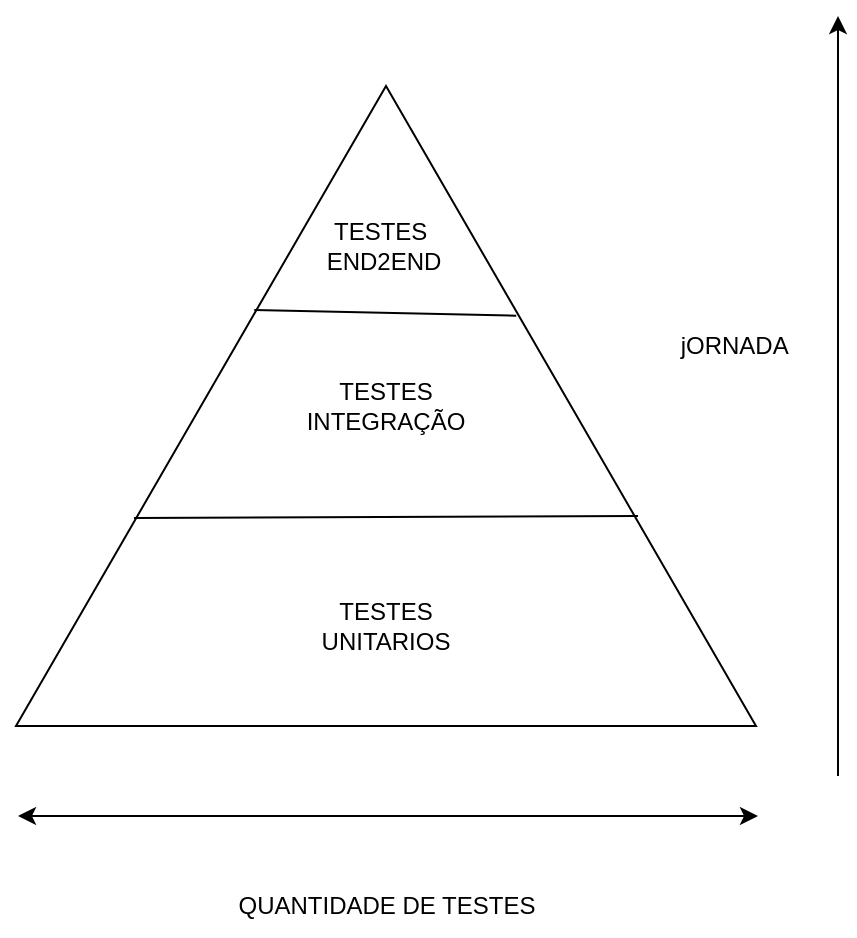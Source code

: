 <mxfile version="17.4.2" type="device" pages="6"><diagram id="VfQwePpw_7ghSgd6DkMU" name="Página-1"><mxGraphModel dx="1102" dy="857" grid="0" gridSize="10" guides="1" tooltips="1" connect="1" arrows="1" fold="1" page="1" pageScale="1" pageWidth="827" pageHeight="1169" math="0" shadow="0"><root><mxCell id="0"/><mxCell id="1" parent="0"/><mxCell id="RNkPrUv3r3qC9COlOjU9-1" value="" style="triangle;whiteSpace=wrap;html=1;rotation=-90;" vertex="1" parent="1"><mxGeometry x="254" y="180" width="320" height="370" as="geometry"/></mxCell><mxCell id="RNkPrUv3r3qC9COlOjU9-3" value="" style="endArrow=none;html=1;rounded=0;exitX=0.328;exitY=0.154;exitDx=0;exitDy=0;exitPerimeter=0;" edge="1" parent="1"><mxGeometry width="50" height="50" relative="1" as="geometry"><mxPoint x="287.98" y="421.04" as="sourcePoint"/><mxPoint x="540" y="420" as="targetPoint"/></mxGeometry></mxCell><mxCell id="RNkPrUv3r3qC9COlOjU9-4" value="" style="endArrow=none;html=1;rounded=0;entryX=0.641;entryY=0.676;entryDx=0;entryDy=0;entryPerimeter=0;exitX=0.65;exitY=0.322;exitDx=0;exitDy=0;exitPerimeter=0;" edge="1" parent="1" source="RNkPrUv3r3qC9COlOjU9-1" target="RNkPrUv3r3qC9COlOjU9-1"><mxGeometry width="50" height="50" relative="1" as="geometry"><mxPoint x="390" y="460" as="sourcePoint"/><mxPoint x="440" y="410" as="targetPoint"/></mxGeometry></mxCell><mxCell id="RNkPrUv3r3qC9COlOjU9-5" value="TESTES UNITARIOS" style="text;html=1;strokeColor=none;fillColor=none;align=center;verticalAlign=middle;whiteSpace=wrap;rounded=0;" vertex="1" parent="1"><mxGeometry x="384" y="460" width="60" height="30" as="geometry"/></mxCell><mxCell id="RNkPrUv3r3qC9COlOjU9-6" value="TESTES INTEGRAÇÃO" style="text;html=1;strokeColor=none;fillColor=none;align=center;verticalAlign=middle;whiteSpace=wrap;rounded=0;" vertex="1" parent="1"><mxGeometry x="384" y="350" width="60" height="30" as="geometry"/></mxCell><mxCell id="RNkPrUv3r3qC9COlOjU9-7" value="TESTES&amp;nbsp;&lt;br&gt;END2END" style="text;html=1;strokeColor=none;fillColor=none;align=center;verticalAlign=middle;whiteSpace=wrap;rounded=0;" vertex="1" parent="1"><mxGeometry x="383" y="270" width="60" height="30" as="geometry"/></mxCell><mxCell id="RNkPrUv3r3qC9COlOjU9-8" value="" style="endArrow=classic;startArrow=classic;html=1;rounded=0;" edge="1" parent="1"><mxGeometry width="50" height="50" relative="1" as="geometry"><mxPoint x="230" y="570" as="sourcePoint"/><mxPoint x="600" y="570" as="targetPoint"/></mxGeometry></mxCell><mxCell id="RNkPrUv3r3qC9COlOjU9-10" value="" style="endArrow=classic;html=1;rounded=0;" edge="1" parent="1"><mxGeometry width="50" height="50" relative="1" as="geometry"><mxPoint x="640" y="550" as="sourcePoint"/><mxPoint x="640" y="170" as="targetPoint"/></mxGeometry></mxCell><mxCell id="RNkPrUv3r3qC9COlOjU9-11" value="QUANTIDADE DE TESTES" style="text;html=1;strokeColor=none;fillColor=none;align=center;verticalAlign=middle;whiteSpace=wrap;rounded=0;" vertex="1" parent="1"><mxGeometry x="320.5" y="600" width="187" height="30" as="geometry"/></mxCell><mxCell id="RNkPrUv3r3qC9COlOjU9-12" value="jORNADA&amp;nbsp;" style="text;html=1;strokeColor=none;fillColor=none;align=center;verticalAlign=middle;whiteSpace=wrap;rounded=0;" vertex="1" parent="1"><mxGeometry x="560" y="320" width="60" height="30" as="geometry"/></mxCell></root></mxGraphModel></diagram><diagram id="HrFuPReTSZap4jav-W-W" name="Página-2"><mxGraphModel dx="1102" dy="857" grid="0" gridSize="10" guides="1" tooltips="1" connect="1" arrows="1" fold="1" page="1" pageScale="1" pageWidth="827" pageHeight="1169" math="0" shadow="0"><root><mxCell id="0"/><mxCell id="1" parent="0"/><mxCell id="YovOzY4rlurj6AiaZP5L-12" value="" style="endArrow=classic;html=1;rounded=1;shape=flexArrow;endWidth=30;endSize=5.93;" edge="1" parent="1"><mxGeometry width="50" height="50" relative="1" as="geometry"><mxPoint x="187" y="531" as="sourcePoint"/><mxPoint x="694" y="526" as="targetPoint"/></mxGeometry></mxCell><mxCell id="YovOzY4rlurj6AiaZP5L-6" value="" style="shape=flexArrow;endArrow=classic;html=1;rounded=0;exitX=0.383;exitY=0.288;exitDx=0;exitDy=0;exitPerimeter=0;entryX=1;entryY=1;entryDx=0;entryDy=0;" edge="1" parent="1" source="YovOzY4rlurj6AiaZP5L-4" target="YovOzY4rlurj6AiaZP5L-2"><mxGeometry width="50" height="50" relative="1" as="geometry"><mxPoint x="387" y="463" as="sourcePoint"/><mxPoint x="437" y="413" as="targetPoint"/></mxGeometry></mxCell><mxCell id="YovOzY4rlurj6AiaZP5L-5" value="" style="shape=flexArrow;endArrow=classic;html=1;rounded=0;entryX=0;entryY=1;entryDx=0;entryDy=0;" edge="1" parent="1" target="YovOzY4rlurj6AiaZP5L-2"><mxGeometry width="50" height="50" relative="1" as="geometry"><mxPoint x="218.948" y="409.261" as="sourcePoint"/><mxPoint x="379.365" y="196.996" as="targetPoint"/></mxGeometry></mxCell><mxCell id="YovOzY4rlurj6AiaZP5L-2" value="RESISTÊNCIA A REFATORAÇÃO" style="ellipse;whiteSpace=wrap;html=1;" vertex="1" parent="1"><mxGeometry x="354" y="119" width="120" height="80" as="geometry"/></mxCell><mxCell id="YovOzY4rlurj6AiaZP5L-3" value="FEEDBACK RAPIDO" style="ellipse;whiteSpace=wrap;html=1;" vertex="1" parent="1"><mxGeometry x="132" y="402" width="120" height="80" as="geometry"/></mxCell><mxCell id="YovOzY4rlurj6AiaZP5L-4" value="PROTEÇÃO CONTRA REGRESSÕES" style="ellipse;whiteSpace=wrap;html=1;" vertex="1" parent="1"><mxGeometry x="623" y="402" width="120" height="80" as="geometry"/></mxCell><mxCell id="YovOzY4rlurj6AiaZP5L-9" value="TESTES INTEGRAÇÃO" style="ellipse;whiteSpace=wrap;html=1;aspect=fixed;" vertex="1" parent="1"><mxGeometry x="388.5" y="489" width="89" height="89" as="geometry"/></mxCell><mxCell id="YovOzY4rlurj6AiaZP5L-11" value="TESTE END2END" style="ellipse;whiteSpace=wrap;html=1;aspect=fixed;" vertex="1" parent="1"><mxGeometry x="550" y="485" width="89" height="89" as="geometry"/></mxCell><mxCell id="YovOzY4rlurj6AiaZP5L-8" value="TESTES UNITARIOS" style="ellipse;whiteSpace=wrap;html=1;aspect=fixed;" vertex="1" parent="1"><mxGeometry x="229" y="487" width="89" height="89" as="geometry"/></mxCell><mxCell id="YovOzY4rlurj6AiaZP5L-14" value="" style="endArrow=none;dashed=1;html=1;rounded=0;exitX=1;exitY=0.5;exitDx=0;exitDy=0;entryX=0;entryY=0.5;entryDx=0;entryDy=0;" edge="1" parent="1" source="YovOzY4rlurj6AiaZP5L-3" target="YovOzY4rlurj6AiaZP5L-4"><mxGeometry width="50" height="50" relative="1" as="geometry"><mxPoint x="387" y="442" as="sourcePoint"/><mxPoint x="437" y="392" as="targetPoint"/></mxGeometry></mxCell><mxCell id="YovOzY4rlurj6AiaZP5L-15" value="Maximizado" style="text;html=1;strokeColor=none;fillColor=none;align=center;verticalAlign=middle;whiteSpace=wrap;rounded=0;" vertex="1" parent="1"><mxGeometry x="490" y="153" width="60" height="30" as="geometry"/></mxCell><mxCell id="YovOzY4rlurj6AiaZP5L-16" value="Relação Exclusiva" style="text;html=1;strokeColor=none;fillColor=none;align=center;verticalAlign=middle;whiteSpace=wrap;rounded=0;" vertex="1" parent="1"><mxGeometry x="378" y="402" width="110" height="30" as="geometry"/></mxCell><mxCell id="YovOzY4rlurj6AiaZP5L-17" value="Jornada" style="text;html=1;strokeColor=none;fillColor=none;align=center;verticalAlign=middle;whiteSpace=wrap;rounded=0;fontSize=19;fontStyle=1" vertex="1" parent="1"><mxGeometry x="403" y="606" width="60" height="30" as="geometry"/></mxCell></root></mxGraphModel></diagram><diagram id="hDwhMIrhBEkgnWjrU_RE" name="Página-3"><mxGraphModel dx="1102" dy="2026" grid="0" gridSize="10" guides="1" tooltips="1" connect="1" arrows="1" fold="1" page="1" pageScale="1" pageWidth="827" pageHeight="1169" math="0" shadow="0"><root><mxCell id="0"/><mxCell id="1" parent="0"/><mxCell id="0V47BbPlSnkz_DZZ-0Yi-14" value="" style="whiteSpace=wrap;html=1;aspect=fixed;fontSize=15;fillColor=default;gradientColor=none;" vertex="1" parent="1"><mxGeometry x="1" y="-31" width="833" height="833" as="geometry"/></mxCell><mxCell id="0V47BbPlSnkz_DZZ-0Yi-1" value="" style="rounded=1;whiteSpace=wrap;html=1;fontSize=19;arcSize=50;" vertex="1" parent="1"><mxGeometry x="221" y="91" width="386" height="245" as="geometry"/></mxCell><mxCell id="0V47BbPlSnkz_DZZ-0Yi-2" value="API PUBLICA&lt;br&gt;&lt;font style=&quot;font-size: 15px&quot;&gt;(comportamento observavel)&lt;/font&gt;" style="ellipse;whiteSpace=wrap;html=1;fontSize=19;fillColor=none;" vertex="1" parent="1"><mxGeometry x="235" y="124" width="128" height="133" as="geometry"/></mxCell><mxCell id="0V47BbPlSnkz_DZZ-0Yi-5" value="" style="shape=flexArrow;endArrow=classic;startArrow=classic;html=1;rounded=1;fontSize=19;exitX=1;exitY=0.5;exitDx=0;exitDy=0;" edge="1" parent="1" source="0V47BbPlSnkz_DZZ-0Yi-2" target="0V47BbPlSnkz_DZZ-0Yi-6"><mxGeometry width="100" height="100" relative="1" as="geometry"><mxPoint x="406" y="253" as="sourcePoint"/><mxPoint x="506" y="153" as="targetPoint"/></mxGeometry></mxCell><mxCell id="0V47BbPlSnkz_DZZ-0Yi-6" value="API PRIVADO&lt;br&gt;&lt;font style=&quot;font-size: 15px&quot;&gt;(detalhe de implementação)&lt;/font&gt;" style="ellipse;whiteSpace=wrap;html=1;aspect=fixed;fontSize=19;fillColor=none;" vertex="1" parent="1"><mxGeometry x="430" y="139.5" width="148" height="148" as="geometry"/></mxCell><mxCell id="0V47BbPlSnkz_DZZ-0Yi-7" value="" style="rounded=1;whiteSpace=wrap;html=1;fontSize=19;arcSize=50;" vertex="1" parent="1"><mxGeometry x="239" y="473" width="366" height="235" as="geometry"/></mxCell><mxCell id="0V47BbPlSnkz_DZZ-0Yi-8" value="&lt;p style=&quot;line-height: 0.9 ; font-size: 4px&quot;&gt;&lt;font style=&quot;font-size: 4px&quot;&gt;&lt;br&gt;&lt;/font&gt;&lt;/p&gt;&lt;p style=&quot;line-height: 0.9&quot;&gt;&lt;font style=&quot;font-size: 16px&quot;&gt;API PUBLICA&lt;/font&gt;&lt;br&gt;&lt;/p&gt;" style="ellipse;whiteSpace=wrap;html=1;fontSize=19;fillColor=none;horizontal=1;verticalAlign=top;dashed=1;" vertex="1" parent="1"><mxGeometry x="251" y="479" width="196" height="212" as="geometry"/></mxCell><mxCell id="0V47BbPlSnkz_DZZ-0Yi-10" value="API PRIVADO&lt;br&gt;&lt;font style=&quot;font-size: 15px&quot;&gt;(detalhe de implementação)&lt;/font&gt;" style="ellipse;whiteSpace=wrap;html=1;aspect=fixed;fontSize=19;gradientColor=#ffffff;fillColor=none;" vertex="1" parent="1"><mxGeometry x="408.5" y="509" width="169.5" height="169.5" as="geometry"/></mxCell><mxCell id="0V47BbPlSnkz_DZZ-0Yi-11" value="SISTEMA &lt;br&gt;BEM-PROJETADO" style="text;html=1;strokeColor=none;fillColor=none;align=center;verticalAlign=middle;whiteSpace=wrap;rounded=0;fontSize=15;" vertex="1" parent="1"><mxGeometry x="343.5" y="24" width="134.5" height="30" as="geometry"/></mxCell><mxCell id="0V47BbPlSnkz_DZZ-0Yi-12" value="SISTEMA &lt;br&gt;MAL-PROJETADO" style="text;html=1;strokeColor=none;fillColor=none;align=center;verticalAlign=middle;whiteSpace=wrap;rounded=0;fontSize=15;" vertex="1" parent="1"><mxGeometry x="340" y="419" width="141" height="30" as="geometry"/></mxCell><mxCell id="0V47BbPlSnkz_DZZ-0Yi-13" value="Comportamento observavel" style="ellipse;whiteSpace=wrap;html=1;aspect=fixed;fontSize=15;fillColor=none;gradientColor=#ffffff;" vertex="1" parent="1"><mxGeometry x="278" y="542" width="120" height="120" as="geometry"/></mxCell></root></mxGraphModel></diagram><diagram id="BPGEfZASjKByYbVFPTGA" name="Página-4"><mxGraphModel dx="1102" dy="857" grid="0" gridSize="10" guides="1" tooltips="1" connect="1" arrows="1" fold="1" page="1" pageScale="1" pageWidth="827" pageHeight="1169" math="0" shadow="0"><root><mxCell id="0"/><mxCell id="1" parent="0"/><mxCell id="lX49-uZjr0vGmhNfgznB-3" value="" style="group" vertex="1" connectable="0" parent="1"><mxGeometry x="305" y="298" width="217.01" height="211.5" as="geometry"/></mxCell><mxCell id="lX49-uZjr0vGmhNfgznB-1" value="" style="shape=hexagon;perimeter=hexagonPerimeter2;whiteSpace=wrap;html=1;fixedSize=1;fontSize=15;fillColor=default;gradientColor=none;size=55;" vertex="1" parent="lX49-uZjr0vGmhNfgznB-3"><mxGeometry width="217.01" height="211.5" as="geometry"/></mxCell><mxCell id="lX49-uZjr0vGmhNfgznB-2" value="Logica de Negocio&lt;br&gt;(Dominio)" style="ellipse;whiteSpace=wrap;html=1;aspect=fixed;fontSize=15;fillColor=default;gradientColor=none;" vertex="1" parent="lX49-uZjr0vGmhNfgznB-3"><mxGeometry x="55" y="45" width="106.31" height="106.31" as="geometry"/></mxCell><mxCell id="lX49-uZjr0vGmhNfgznB-4" value="BANCO DE DADOS" style="shape=hexagon;perimeter=hexagonPerimeter2;whiteSpace=wrap;html=1;fixedSize=1;fontSize=15;fillColor=default;gradientColor=none;size=49;" vertex="1" parent="1"><mxGeometry x="67" y="56" width="180" height="163" as="geometry"/></mxCell><mxCell id="lX49-uZjr0vGmhNfgznB-5" value="" style="endArrow=classic;startArrow=classic;html=1;rounded=1;fontSize=15;shape=flexArrow;" edge="1" parent="1" source="lX49-uZjr0vGmhNfgznB-1" target="lX49-uZjr0vGmhNfgznB-4"><mxGeometry width="50" height="50" relative="1" as="geometry"><mxPoint x="387" y="454" as="sourcePoint"/><mxPoint x="437" y="404" as="targetPoint"/></mxGeometry></mxCell><mxCell id="lX49-uZjr0vGmhNfgznB-6" value="SERVIÇO DE TERCEIROS II" style="shape=hexagon;perimeter=hexagonPerimeter2;whiteSpace=wrap;html=1;fixedSize=1;fontSize=15;fillColor=default;gradientColor=none;size=49;" vertex="1" parent="1"><mxGeometry x="72" y="558" width="180" height="163" as="geometry"/></mxCell><mxCell id="lX49-uZjr0vGmhNfgznB-7" value="API de Terceiros" style="shape=hexagon;perimeter=hexagonPerimeter2;whiteSpace=wrap;html=1;fixedSize=1;fontSize=15;fillColor=default;gradientColor=none;size=49;" vertex="1" parent="1"><mxGeometry x="604" y="56" width="180" height="163" as="geometry"/></mxCell><mxCell id="lX49-uZjr0vGmhNfgznB-8" value="SERVIÇO DE TERCEIROS I" style="shape=hexagon;perimeter=hexagonPerimeter2;whiteSpace=wrap;html=1;fixedSize=1;fontSize=15;fillColor=default;gradientColor=none;size=49;" vertex="1" parent="1"><mxGeometry x="604" y="558" width="180" height="163" as="geometry"/></mxCell><mxCell id="lX49-uZjr0vGmhNfgznB-9" value="" style="shape=flexArrow;endArrow=classic;startArrow=classic;html=1;rounded=1;fontSize=15;" edge="1" parent="1" source="lX49-uZjr0vGmhNfgznB-8" target="lX49-uZjr0vGmhNfgznB-1"><mxGeometry width="100" height="100" relative="1" as="geometry"><mxPoint x="362" y="470" as="sourcePoint"/><mxPoint x="462" y="370" as="targetPoint"/></mxGeometry></mxCell><mxCell id="lX49-uZjr0vGmhNfgznB-10" value="" style="shape=flexArrow;endArrow=classic;startArrow=classic;html=1;rounded=1;fontSize=15;entryX=0;entryY=0.75;entryDx=0;entryDy=0;" edge="1" parent="1" source="lX49-uZjr0vGmhNfgznB-1" target="lX49-uZjr0vGmhNfgznB-7"><mxGeometry width="100" height="100" relative="1" as="geometry"><mxPoint x="482" y="349" as="sourcePoint"/><mxPoint x="462" y="370" as="targetPoint"/></mxGeometry></mxCell><mxCell id="lX49-uZjr0vGmhNfgznB-11" value="" style="shape=flexArrow;endArrow=classic;startArrow=classic;html=1;rounded=1;fontSize=15;entryX=0;entryY=0.75;entryDx=0;entryDy=0;" edge="1" parent="1" source="lX49-uZjr0vGmhNfgznB-6" target="lX49-uZjr0vGmhNfgznB-1"><mxGeometry width="100" height="100" relative="1" as="geometry"><mxPoint x="362" y="470" as="sourcePoint"/><mxPoint x="462" y="370" as="targetPoint"/></mxGeometry></mxCell><mxCell id="lX49-uZjr0vGmhNfgznB-14" value="" style="endArrow=none;html=1;rounded=1;fontSize=15;" edge="1" parent="1"><mxGeometry width="50" height="50" relative="1" as="geometry"><mxPoint x="410" y="605" as="sourcePoint"/><mxPoint x="409.893" y="476.5" as="targetPoint"/></mxGeometry></mxCell><mxCell id="lX49-uZjr0vGmhNfgznB-15" value="Serviço de Aplicativos" style="text;html=1;strokeColor=none;fillColor=none;align=center;verticalAlign=middle;whiteSpace=wrap;rounded=0;fontSize=15;" vertex="1" parent="1"><mxGeometry x="355.51" y="617" width="116" height="65" as="geometry"/></mxCell></root></mxGraphModel></diagram><diagram id="6W-PzgcFqGLbSf6mJ-nf" name="Página-5"><mxGraphModel dx="1102" dy="857" grid="0" gridSize="10" guides="1" tooltips="1" connect="1" arrows="1" fold="1" page="1" pageScale="1" pageWidth="827" pageHeight="1169" math="0" shadow="0"><root><mxCell id="0"/><mxCell id="1" parent="0"/><mxCell id="qzzBprw71jx12U6r1Aii-1" value="SERVIÇO &lt;br&gt;EXTERNO&lt;br&gt;&lt;br&gt;" style="shape=hexagon;perimeter=hexagonPerimeter2;whiteSpace=wrap;html=1;fixedSize=1;fontSize=15;fillColor=default;gradientColor=none;size=37;" vertex="1" parent="1"><mxGeometry x="72" y="49" width="169" height="155" as="geometry"/></mxCell><mxCell id="qzzBprw71jx12U6r1Aii-2" value="" style="shape=hexagon;perimeter=hexagonPerimeter2;whiteSpace=wrap;html=1;fixedSize=1;fontSize=15;fillColor=default;gradientColor=none;size=135;" vertex="1" parent="1"><mxGeometry x="206.75" y="238" width="454" height="398" as="geometry"/></mxCell><mxCell id="qzzBprw71jx12U6r1Aii-3" value="" style="ellipse;whiteSpace=wrap;html=1;aspect=fixed;fontSize=15;fillColor=default;gradientColor=none;" vertex="1" parent="1"><mxGeometry x="291" y="307.5" width="285.5" height="285.5" as="geometry"/></mxCell><mxCell id="qzzBprw71jx12U6r1Aii-5" value="CARRINHO" style="ellipse;whiteSpace=wrap;html=1;fontSize=15;fillColor=default;gradientColor=none;" vertex="1" parent="1"><mxGeometry x="346" y="334" width="89" height="94" as="geometry"/></mxCell><mxCell id="qzzBprw71jx12U6r1Aii-7" value="PRODUTO" style="ellipse;whiteSpace=wrap;html=1;fontSize=15;fillColor=default;gradientColor=none;" vertex="1" parent="1"><mxGeometry x="440" y="461" width="89" height="94" as="geometry"/></mxCell><mxCell id="qzzBprw71jx12U6r1Aii-8" value="" style="endArrow=classic;html=1;rounded=1;fontSize=15;entryX=0;entryY=0.5;entryDx=0;entryDy=0;exitX=0.5;exitY=1;exitDx=0;exitDy=0;" edge="1" parent="1" source="qzzBprw71jx12U6r1Aii-5" target="qzzBprw71jx12U6r1Aii-7"><mxGeometry width="50" height="50" relative="1" as="geometry"><mxPoint x="387" y="409" as="sourcePoint"/><mxPoint x="437" y="359" as="targetPoint"/></mxGeometry></mxCell><mxCell id="qzzBprw71jx12U6r1Aii-9" value="API DE TERCEIROS" style="shape=hexagon;perimeter=hexagonPerimeter2;whiteSpace=wrap;html=1;fixedSize=1;fontSize=15;fillColor=default;gradientColor=none;size=37;" vertex="1" parent="1"><mxGeometry x="30" y="600" width="169" height="155" as="geometry"/></mxCell><mxCell id="qzzBprw71jx12U6r1Aii-11" value="Reservar produto (metodo - itra-sistema)" style="text;html=1;strokeColor=none;fillColor=none;align=center;verticalAlign=middle;whiteSpace=wrap;rounded=0;fontSize=15;" vertex="1" parent="1"><mxGeometry x="28" y="368" width="103.5" height="86" as="geometry"/></mxCell><mxCell id="qzzBprw71jx12U6r1Aii-12" value="Retorna sucesso" style="text;html=1;strokeColor=none;fillColor=none;align=center;verticalAlign=middle;whiteSpace=wrap;rounded=0;fontSize=15;" vertex="1" parent="1"><mxGeometry x="646" y="314" width="79" height="46" as="geometry"/></mxCell><mxCell id="qzzBprw71jx12U6r1Aii-13" value="" style="endArrow=classic;html=1;rounded=1;fontSize=15;exitX=0.625;exitY=1;exitDx=0;exitDy=0;" edge="1" parent="1" source="qzzBprw71jx12U6r1Aii-1" target="qzzBprw71jx12U6r1Aii-2"><mxGeometry width="50" height="50" relative="1" as="geometry"><mxPoint x="387" y="409" as="sourcePoint"/><mxPoint x="437" y="359" as="targetPoint"/></mxGeometry></mxCell><mxCell id="qzzBprw71jx12U6r1Aii-14" value="Clicar em Finalizat compra" style="text;html=1;strokeColor=none;fillColor=none;align=center;verticalAlign=middle;whiteSpace=wrap;rounded=0;fontSize=15;" vertex="1" parent="1"><mxGeometry x="28" y="243" width="99" height="69" as="geometry"/></mxCell><mxCell id="qzzBprw71jx12U6r1Aii-16" value="envia solicitação&lt;br&gt;de reserva&lt;br&gt;(inter-ssistema)" style="text;html=1;strokeColor=none;fillColor=none;align=center;verticalAlign=middle;whiteSpace=wrap;rounded=0;fontSize=15;" vertex="1" parent="1"><mxGeometry x="295" y="702" width="119" height="67" as="geometry"/></mxCell><mxCell id="qzzBprw71jx12U6r1Aii-18" value="Confirma reserrva" style="text;html=1;strokeColor=none;fillColor=none;align=center;verticalAlign=middle;whiteSpace=wrap;rounded=0;fontSize=15;" vertex="1" parent="1"><mxGeometry x="47.5" y="500" width="60" height="30" as="geometry"/></mxCell><mxCell id="qzzBprw71jx12U6r1Aii-19" value="Retorna sucesso&lt;br&gt;(inter-sistema)" style="text;html=1;strokeColor=none;fillColor=none;align=center;verticalAlign=middle;whiteSpace=wrap;rounded=0;fontSize=15;" vertex="1" parent="1"><mxGeometry x="419" y="110" width="119" height="46" as="geometry"/></mxCell><mxCell id="qzzBprw71jx12U6r1Aii-20" value="" style="endArrow=classic;html=1;rounded=1;fontSize=15;entryX=1;entryY=0.5;entryDx=0;entryDy=0;exitX=0.245;exitY=0.917;exitDx=0;exitDy=0;exitPerimeter=0;" edge="1" parent="1" source="qzzBprw71jx12U6r1Aii-2" target="qzzBprw71jx12U6r1Aii-9"><mxGeometry width="50" height="50" relative="1" as="geometry"><mxPoint x="387" y="392" as="sourcePoint"/><mxPoint x="437" y="342" as="targetPoint"/></mxGeometry></mxCell><mxCell id="qzzBprw71jx12U6r1Aii-22" value="" style="endArrow=classic;html=1;rounded=1;fontSize=15;exitX=0.769;exitY=-0.019;exitDx=0;exitDy=0;exitPerimeter=0;" edge="1" parent="1" source="qzzBprw71jx12U6r1Aii-9" target="qzzBprw71jx12U6r1Aii-2"><mxGeometry width="50" height="50" relative="1" as="geometry"><mxPoint x="387" y="392" as="sourcePoint"/><mxPoint x="183" y="485" as="targetPoint"/></mxGeometry></mxCell><mxCell id="qzzBprw71jx12U6r1Aii-24" value="" style="endArrow=none;dashed=1;html=1;dashPattern=1 3;strokeWidth=2;rounded=1;fontSize=15;exitX=1;exitY=0.5;exitDx=0;exitDy=0;" edge="1" parent="1" source="qzzBprw71jx12U6r1Aii-18"><mxGeometry width="50" height="50" relative="1" as="geometry"><mxPoint x="387" y="392" as="sourcePoint"/><mxPoint x="209" y="570" as="targetPoint"/></mxGeometry></mxCell><mxCell id="qzzBprw71jx12U6r1Aii-25" value="" style="endArrow=none;dashed=1;html=1;dashPattern=1 3;strokeWidth=2;rounded=1;fontSize=15;entryX=0.5;entryY=0;entryDx=0;entryDy=0;" edge="1" parent="1" target="qzzBprw71jx12U6r1Aii-16"><mxGeometry width="50" height="50" relative="1" as="geometry"><mxPoint x="252" y="648" as="sourcePoint"/><mxPoint x="437" y="342" as="targetPoint"/></mxGeometry></mxCell><mxCell id="qzzBprw71jx12U6r1Aii-26" value="" style="endArrow=classic;html=1;rounded=1;fontSize=15;entryX=0.989;entryY=0.617;entryDx=0;entryDy=0;entryPerimeter=0;exitX=0.5;exitY=0;exitDx=0;exitDy=0;" edge="1" parent="1" source="qzzBprw71jx12U6r1Aii-7" target="qzzBprw71jx12U6r1Aii-5"><mxGeometry width="50" height="50" relative="1" as="geometry"><mxPoint x="387" y="392" as="sourcePoint"/><mxPoint x="437" y="342" as="targetPoint"/></mxGeometry></mxCell><mxCell id="qzzBprw71jx12U6r1Aii-27" value="" style="endArrow=none;dashed=1;html=1;dashPattern=1 3;strokeWidth=2;rounded=1;fontSize=15;" edge="1" parent="1" target="qzzBprw71jx12U6r1Aii-12"><mxGeometry width="50" height="50" relative="1" as="geometry"><mxPoint x="463" y="429" as="sourcePoint"/><mxPoint x="437" y="342" as="targetPoint"/></mxGeometry></mxCell><mxCell id="qzzBprw71jx12U6r1Aii-28" value="" style="endArrow=none;dashed=1;html=1;dashPattern=1 3;strokeWidth=2;rounded=1;fontSize=15;exitX=1;exitY=0.5;exitDx=0;exitDy=0;" edge="1" parent="1" source="qzzBprw71jx12U6r1Aii-11"><mxGeometry width="50" height="50" relative="1" as="geometry"><mxPoint x="387" y="392" as="sourcePoint"/><mxPoint x="408" y="459" as="targetPoint"/></mxGeometry></mxCell><mxCell id="qzzBprw71jx12U6r1Aii-29" value="" style="endArrow=none;dashed=1;html=1;dashPattern=1 3;strokeWidth=2;rounded=1;fontSize=15;" edge="1" parent="1" source="qzzBprw71jx12U6r1Aii-14"><mxGeometry width="50" height="50" relative="1" as="geometry"><mxPoint x="387" y="392" as="sourcePoint"/><mxPoint x="227" y="246" as="targetPoint"/></mxGeometry></mxCell><mxCell id="qzzBprw71jx12U6r1Aii-30" value="" style="endArrow=classic;html=1;rounded=1;fontSize=15;entryX=1;entryY=0.5;entryDx=0;entryDy=0;exitX=0.375;exitY=0;exitDx=0;exitDy=0;" edge="1" parent="1" source="qzzBprw71jx12U6r1Aii-2" target="qzzBprw71jx12U6r1Aii-1"><mxGeometry width="50" height="50" relative="1" as="geometry"><mxPoint x="387" y="392" as="sourcePoint"/><mxPoint x="437" y="342" as="targetPoint"/></mxGeometry></mxCell><mxCell id="qzzBprw71jx12U6r1Aii-31" value="" style="endArrow=none;dashed=1;html=1;dashPattern=1 3;strokeWidth=2;rounded=1;fontSize=15;" edge="1" parent="1" target="qzzBprw71jx12U6r1Aii-19"><mxGeometry width="50" height="50" relative="1" as="geometry"><mxPoint x="299" y="176" as="sourcePoint"/><mxPoint x="437" y="324" as="targetPoint"/></mxGeometry></mxCell><mxCell id="qzzBprw71jx12U6r1Aii-32" value="Cliente Externo" style="text;html=1;strokeColor=none;fillColor=none;align=center;verticalAlign=middle;whiteSpace=wrap;rounded=0;fontSize=15;" vertex="1" parent="1"><mxGeometry x="122" y="156" width="60" height="30" as="geometry"/></mxCell></root></mxGraphModel></diagram><diagram id="vc6P6z8R8gC0ZoSBNoxb" name="Página-6"><mxGraphModel dx="1422" dy="857" grid="0" gridSize="10" guides="1" tooltips="1" connect="1" arrows="1" fold="1" page="1" pageScale="1" pageWidth="827" pageHeight="1169" math="0" shadow="0"><root><mxCell id="0"/><mxCell id="1" parent="0"/><mxCell id="a8EgAl2Cnd6vuYegIUac-1" value="&lt;br&gt;&lt;br&gt;SHELL MUTAVEL" style="ellipse;whiteSpace=wrap;html=1;aspect=fixed;fontSize=15;fillColor=default;gradientColor=none;horizontal=1;verticalAlign=top;" vertex="1" parent="1"><mxGeometry x="159" y="152" width="509" height="509" as="geometry"/></mxCell><mxCell id="a8EgAl2Cnd6vuYegIUac-2" value="NUCLEO FUNCIONAL ou &lt;br&gt;NUCLEO IMUTAVEL" style="ellipse;whiteSpace=wrap;html=1;aspect=fixed;fontSize=15;fillColor=default;gradientColor=none;" vertex="1" parent="1"><mxGeometry x="262" y="258" width="304" height="304" as="geometry"/></mxCell><mxCell id="a8EgAl2Cnd6vuYegIUac-5" value="" style="shape=flexArrow;endArrow=classic;html=1;rounded=1;fontSize=18;width=52;fillColor=default;" edge="1" parent="1"><mxGeometry width="50" height="50" relative="1" as="geometry"><mxPoint x="188" y="413" as="sourcePoint"/><mxPoint x="300.012" y="412.996" as="targetPoint"/><Array as="points"/></mxGeometry></mxCell><mxCell id="a8EgAl2Cnd6vuYegIUac-7" value="ENTRADA" style="edgeLabel;html=1;align=center;verticalAlign=middle;resizable=0;points=[];fontSize=18;" vertex="1" connectable="0" parent="a8EgAl2Cnd6vuYegIUac-5"><mxGeometry x="-0.304" y="-3" relative="1" as="geometry"><mxPoint x="11" y="-2" as="offset"/></mxGeometry></mxCell><mxCell id="a8EgAl2Cnd6vuYegIUac-8" value="" style="shape=flexArrow;endArrow=classic;html=1;rounded=1;fontSize=18;width=52;fillColor=default;" edge="1" parent="1"><mxGeometry width="50" height="50" relative="1" as="geometry"><mxPoint x="523" y="413" as="sourcePoint"/><mxPoint x="635.012" y="412.996" as="targetPoint"/><Array as="points"/></mxGeometry></mxCell><mxCell id="a8EgAl2Cnd6vuYegIUac-9" value="DECISÃO" style="edgeLabel;html=1;align=center;verticalAlign=middle;resizable=0;points=[];fontSize=18;" vertex="1" connectable="0" parent="a8EgAl2Cnd6vuYegIUac-8"><mxGeometry x="-0.304" y="-3" relative="1" as="geometry"><mxPoint x="13" y="-2" as="offset"/></mxGeometry></mxCell><mxCell id="a8EgAl2Cnd6vuYegIUac-10" value="ARQUITETURA&amp;nbsp; FUNCIONAL I" style="text;html=1;strokeColor=none;fillColor=none;align=center;verticalAlign=middle;whiteSpace=wrap;rounded=0;fontSize=18;" vertex="1" parent="1"><mxGeometry x="336" y="82" width="155" height="30" as="geometry"/></mxCell></root></mxGraphModel></diagram></mxfile>